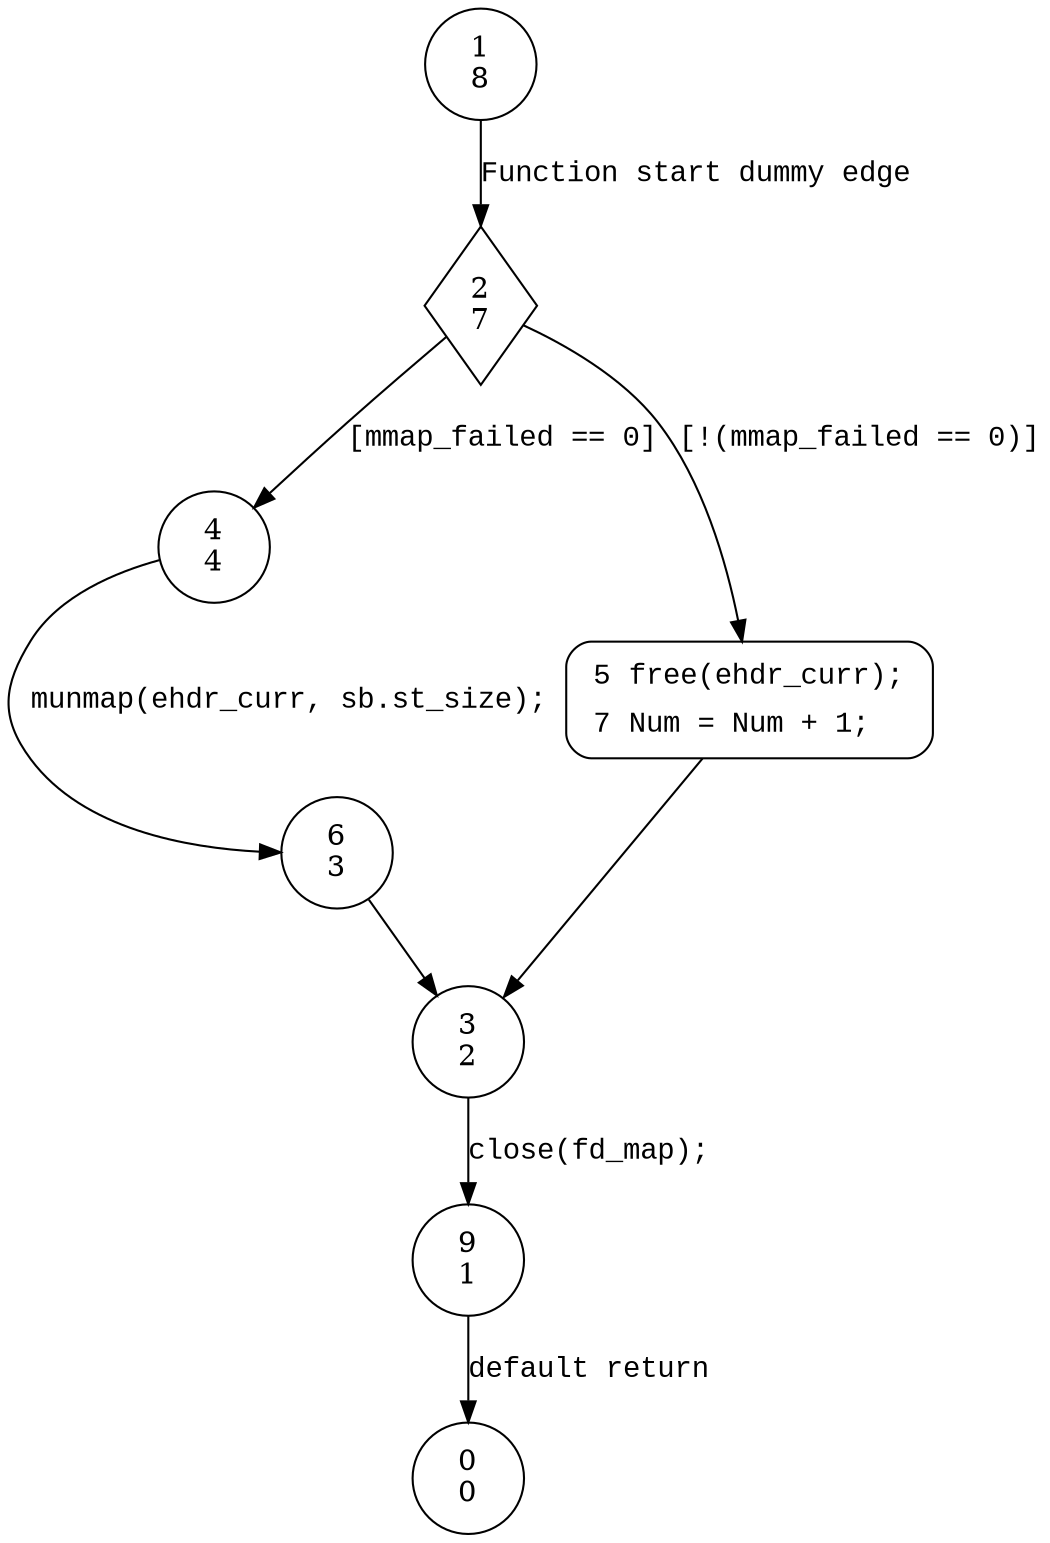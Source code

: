 digraph cleanup {
1 [shape="circle" label="1\n8"]
2 [shape="diamond" label="2\n7"]
4 [shape="circle" label="4\n4"]
5 [shape="circle" label="5\n6"]
3 [shape="circle" label="3\n2"]
9 [shape="circle" label="9\n1"]
6 [shape="circle" label="6\n3"]
0 [shape="circle" label="0\n0"]
5 [style="filled,bold" penwidth="1" fillcolor="white" fontname="Courier New" shape="Mrecord" label=<<table border="0" cellborder="0" cellpadding="3" bgcolor="white"><tr><td align="right">5</td><td align="left">free(ehdr_curr);</td></tr><tr><td align="right">7</td><td align="left">Num = Num + 1; </td></tr></table>>]
5 -> 3[label=""]
1 -> 2 [label="Function start dummy edge" fontname="Courier New"]
2 -> 4 [label="[mmap_failed == 0]" fontname="Courier New"]
2 -> 5 [label="[!(mmap_failed == 0)]" fontname="Courier New"]
3 -> 9 [label="close(fd_map);" fontname="Courier New"]
4 -> 6 [label="munmap(ehdr_curr, sb.st_size);" fontname="Courier New"]
9 -> 0 [label="default return" fontname="Courier New"]
6 -> 3 [label="" fontname="Courier New"]
}